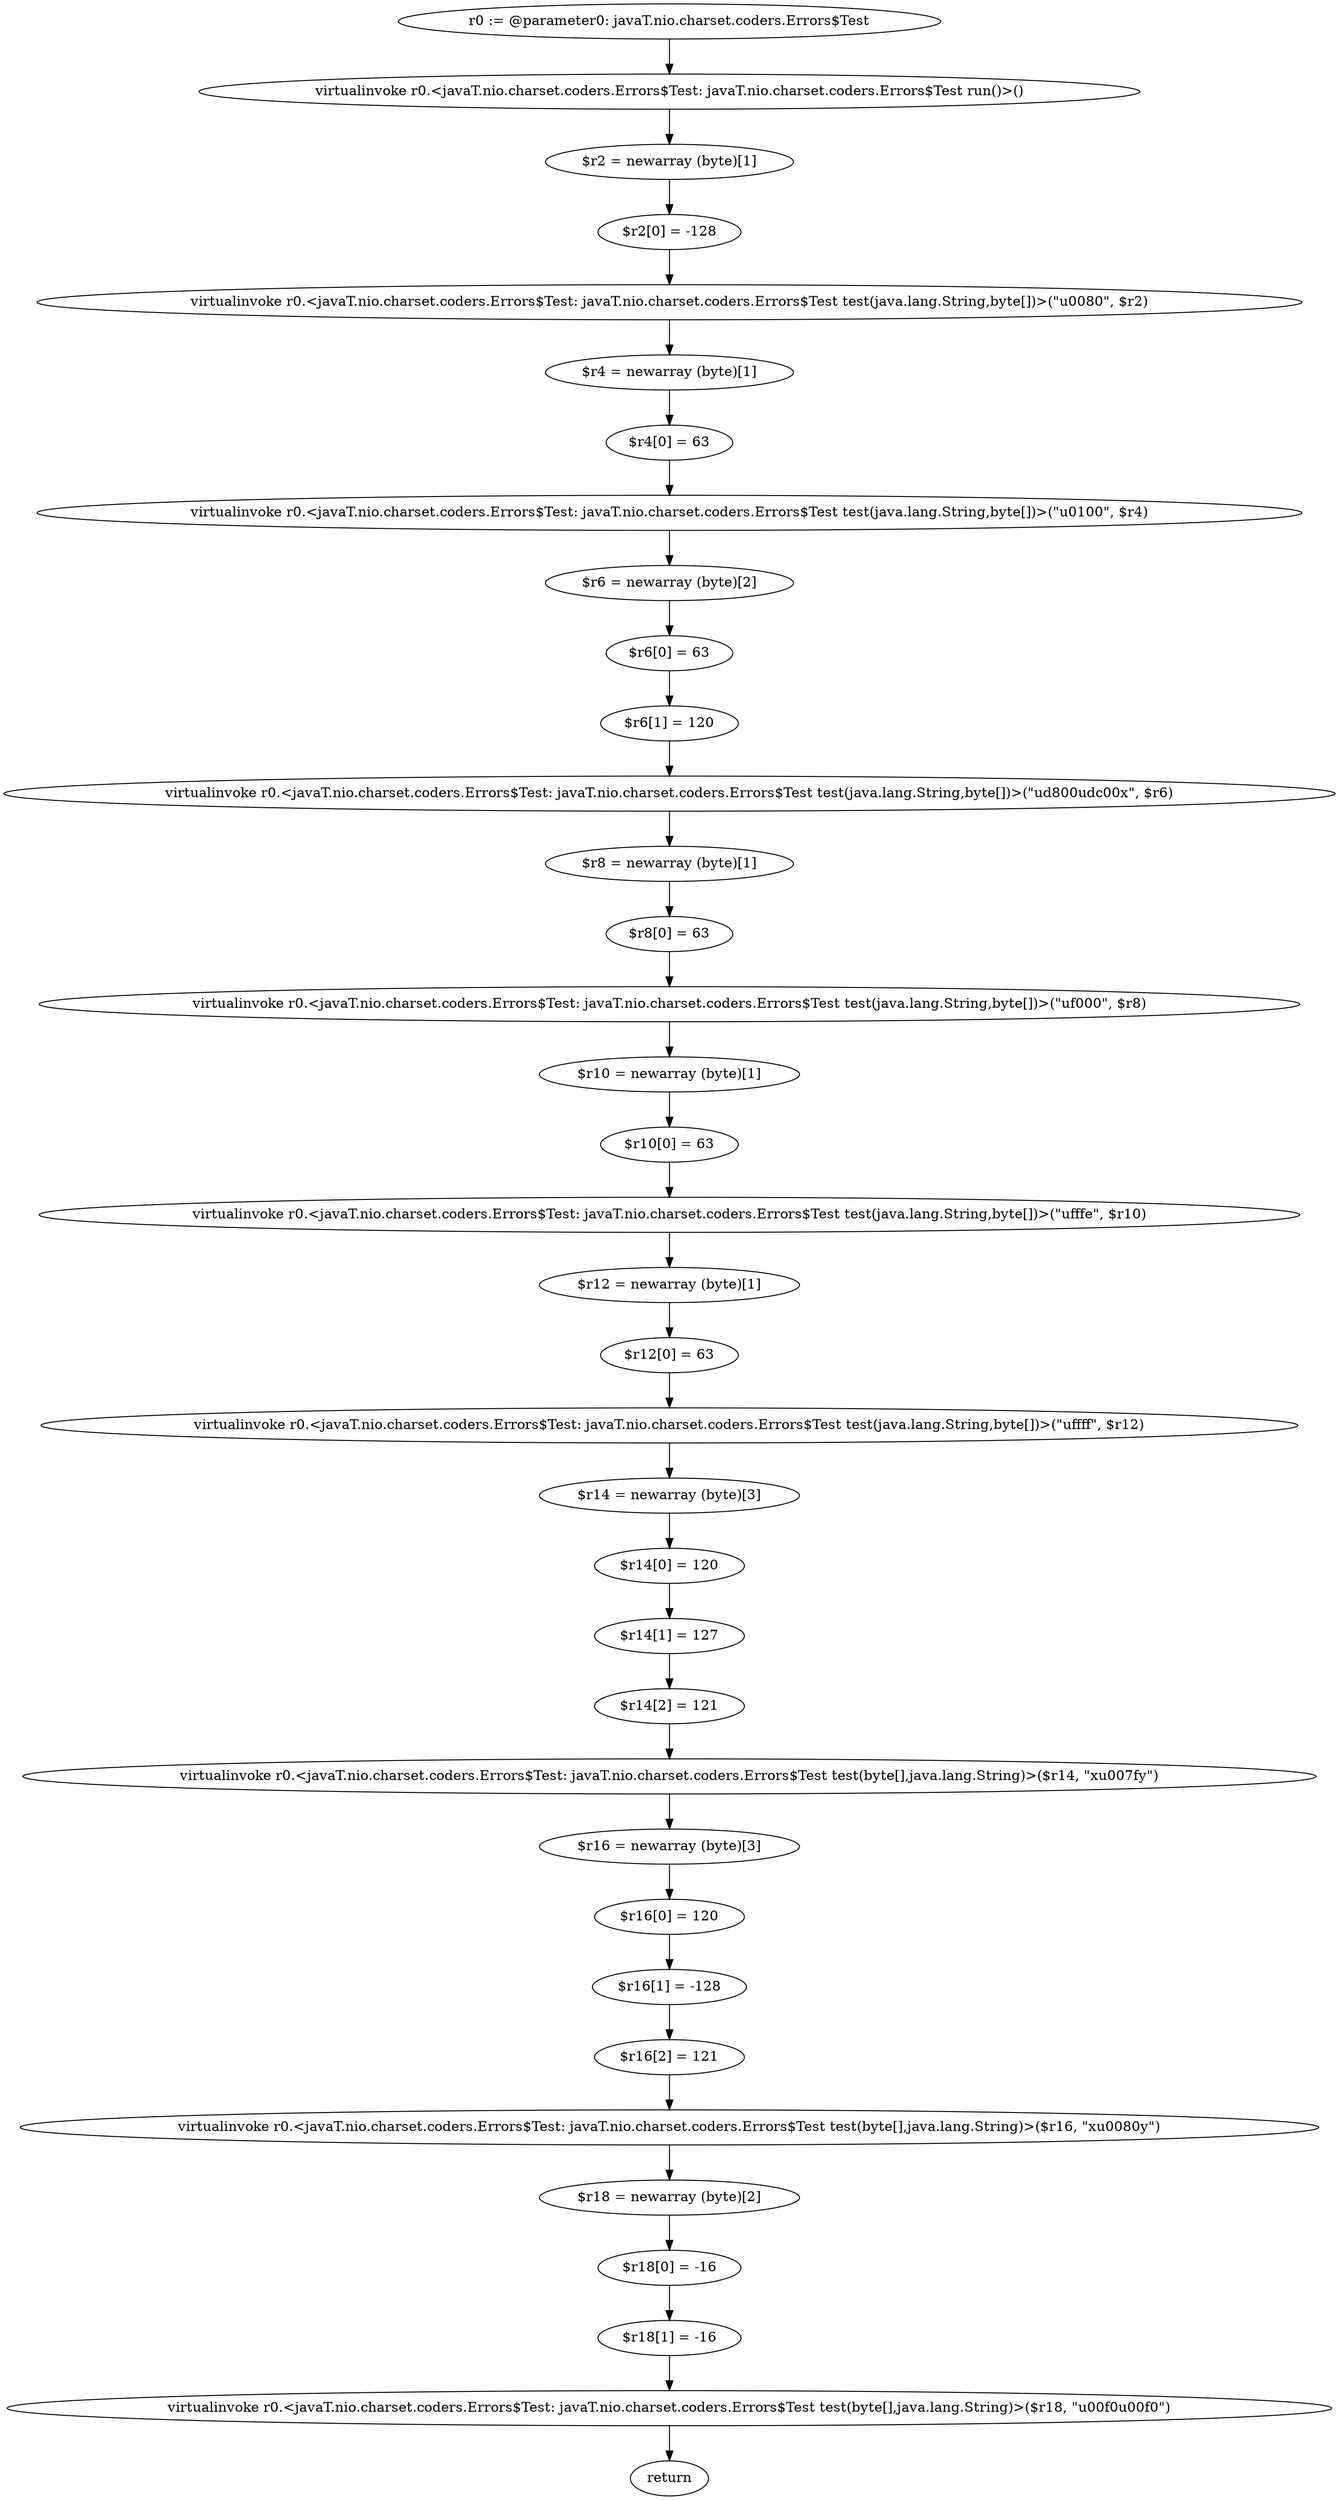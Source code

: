 digraph "unitGraph" {
    "r0 := @parameter0: javaT.nio.charset.coders.Errors$Test"
    "virtualinvoke r0.<javaT.nio.charset.coders.Errors$Test: javaT.nio.charset.coders.Errors$Test run()>()"
    "$r2 = newarray (byte)[1]"
    "$r2[0] = -128"
    "virtualinvoke r0.<javaT.nio.charset.coders.Errors$Test: javaT.nio.charset.coders.Errors$Test test(java.lang.String,byte[])>(\"\u0080\", $r2)"
    "$r4 = newarray (byte)[1]"
    "$r4[0] = 63"
    "virtualinvoke r0.<javaT.nio.charset.coders.Errors$Test: javaT.nio.charset.coders.Errors$Test test(java.lang.String,byte[])>(\"\u0100\", $r4)"
    "$r6 = newarray (byte)[2]"
    "$r6[0] = 63"
    "$r6[1] = 120"
    "virtualinvoke r0.<javaT.nio.charset.coders.Errors$Test: javaT.nio.charset.coders.Errors$Test test(java.lang.String,byte[])>(\"\ud800\udc00x\", $r6)"
    "$r8 = newarray (byte)[1]"
    "$r8[0] = 63"
    "virtualinvoke r0.<javaT.nio.charset.coders.Errors$Test: javaT.nio.charset.coders.Errors$Test test(java.lang.String,byte[])>(\"\uf000\", $r8)"
    "$r10 = newarray (byte)[1]"
    "$r10[0] = 63"
    "virtualinvoke r0.<javaT.nio.charset.coders.Errors$Test: javaT.nio.charset.coders.Errors$Test test(java.lang.String,byte[])>(\"\ufffe\", $r10)"
    "$r12 = newarray (byte)[1]"
    "$r12[0] = 63"
    "virtualinvoke r0.<javaT.nio.charset.coders.Errors$Test: javaT.nio.charset.coders.Errors$Test test(java.lang.String,byte[])>(\"\uffff\", $r12)"
    "$r14 = newarray (byte)[3]"
    "$r14[0] = 120"
    "$r14[1] = 127"
    "$r14[2] = 121"
    "virtualinvoke r0.<javaT.nio.charset.coders.Errors$Test: javaT.nio.charset.coders.Errors$Test test(byte[],java.lang.String)>($r14, \"x\u007fy\")"
    "$r16 = newarray (byte)[3]"
    "$r16[0] = 120"
    "$r16[1] = -128"
    "$r16[2] = 121"
    "virtualinvoke r0.<javaT.nio.charset.coders.Errors$Test: javaT.nio.charset.coders.Errors$Test test(byte[],java.lang.String)>($r16, \"x\u0080y\")"
    "$r18 = newarray (byte)[2]"
    "$r18[0] = -16"
    "$r18[1] = -16"
    "virtualinvoke r0.<javaT.nio.charset.coders.Errors$Test: javaT.nio.charset.coders.Errors$Test test(byte[],java.lang.String)>($r18, \"\u00f0\u00f0\")"
    "return"
    "r0 := @parameter0: javaT.nio.charset.coders.Errors$Test"->"virtualinvoke r0.<javaT.nio.charset.coders.Errors$Test: javaT.nio.charset.coders.Errors$Test run()>()";
    "virtualinvoke r0.<javaT.nio.charset.coders.Errors$Test: javaT.nio.charset.coders.Errors$Test run()>()"->"$r2 = newarray (byte)[1]";
    "$r2 = newarray (byte)[1]"->"$r2[0] = -128";
    "$r2[0] = -128"->"virtualinvoke r0.<javaT.nio.charset.coders.Errors$Test: javaT.nio.charset.coders.Errors$Test test(java.lang.String,byte[])>(\"\u0080\", $r2)";
    "virtualinvoke r0.<javaT.nio.charset.coders.Errors$Test: javaT.nio.charset.coders.Errors$Test test(java.lang.String,byte[])>(\"\u0080\", $r2)"->"$r4 = newarray (byte)[1]";
    "$r4 = newarray (byte)[1]"->"$r4[0] = 63";
    "$r4[0] = 63"->"virtualinvoke r0.<javaT.nio.charset.coders.Errors$Test: javaT.nio.charset.coders.Errors$Test test(java.lang.String,byte[])>(\"\u0100\", $r4)";
    "virtualinvoke r0.<javaT.nio.charset.coders.Errors$Test: javaT.nio.charset.coders.Errors$Test test(java.lang.String,byte[])>(\"\u0100\", $r4)"->"$r6 = newarray (byte)[2]";
    "$r6 = newarray (byte)[2]"->"$r6[0] = 63";
    "$r6[0] = 63"->"$r6[1] = 120";
    "$r6[1] = 120"->"virtualinvoke r0.<javaT.nio.charset.coders.Errors$Test: javaT.nio.charset.coders.Errors$Test test(java.lang.String,byte[])>(\"\ud800\udc00x\", $r6)";
    "virtualinvoke r0.<javaT.nio.charset.coders.Errors$Test: javaT.nio.charset.coders.Errors$Test test(java.lang.String,byte[])>(\"\ud800\udc00x\", $r6)"->"$r8 = newarray (byte)[1]";
    "$r8 = newarray (byte)[1]"->"$r8[0] = 63";
    "$r8[0] = 63"->"virtualinvoke r0.<javaT.nio.charset.coders.Errors$Test: javaT.nio.charset.coders.Errors$Test test(java.lang.String,byte[])>(\"\uf000\", $r8)";
    "virtualinvoke r0.<javaT.nio.charset.coders.Errors$Test: javaT.nio.charset.coders.Errors$Test test(java.lang.String,byte[])>(\"\uf000\", $r8)"->"$r10 = newarray (byte)[1]";
    "$r10 = newarray (byte)[1]"->"$r10[0] = 63";
    "$r10[0] = 63"->"virtualinvoke r0.<javaT.nio.charset.coders.Errors$Test: javaT.nio.charset.coders.Errors$Test test(java.lang.String,byte[])>(\"\ufffe\", $r10)";
    "virtualinvoke r0.<javaT.nio.charset.coders.Errors$Test: javaT.nio.charset.coders.Errors$Test test(java.lang.String,byte[])>(\"\ufffe\", $r10)"->"$r12 = newarray (byte)[1]";
    "$r12 = newarray (byte)[1]"->"$r12[0] = 63";
    "$r12[0] = 63"->"virtualinvoke r0.<javaT.nio.charset.coders.Errors$Test: javaT.nio.charset.coders.Errors$Test test(java.lang.String,byte[])>(\"\uffff\", $r12)";
    "virtualinvoke r0.<javaT.nio.charset.coders.Errors$Test: javaT.nio.charset.coders.Errors$Test test(java.lang.String,byte[])>(\"\uffff\", $r12)"->"$r14 = newarray (byte)[3]";
    "$r14 = newarray (byte)[3]"->"$r14[0] = 120";
    "$r14[0] = 120"->"$r14[1] = 127";
    "$r14[1] = 127"->"$r14[2] = 121";
    "$r14[2] = 121"->"virtualinvoke r0.<javaT.nio.charset.coders.Errors$Test: javaT.nio.charset.coders.Errors$Test test(byte[],java.lang.String)>($r14, \"x\u007fy\")";
    "virtualinvoke r0.<javaT.nio.charset.coders.Errors$Test: javaT.nio.charset.coders.Errors$Test test(byte[],java.lang.String)>($r14, \"x\u007fy\")"->"$r16 = newarray (byte)[3]";
    "$r16 = newarray (byte)[3]"->"$r16[0] = 120";
    "$r16[0] = 120"->"$r16[1] = -128";
    "$r16[1] = -128"->"$r16[2] = 121";
    "$r16[2] = 121"->"virtualinvoke r0.<javaT.nio.charset.coders.Errors$Test: javaT.nio.charset.coders.Errors$Test test(byte[],java.lang.String)>($r16, \"x\u0080y\")";
    "virtualinvoke r0.<javaT.nio.charset.coders.Errors$Test: javaT.nio.charset.coders.Errors$Test test(byte[],java.lang.String)>($r16, \"x\u0080y\")"->"$r18 = newarray (byte)[2]";
    "$r18 = newarray (byte)[2]"->"$r18[0] = -16";
    "$r18[0] = -16"->"$r18[1] = -16";
    "$r18[1] = -16"->"virtualinvoke r0.<javaT.nio.charset.coders.Errors$Test: javaT.nio.charset.coders.Errors$Test test(byte[],java.lang.String)>($r18, \"\u00f0\u00f0\")";
    "virtualinvoke r0.<javaT.nio.charset.coders.Errors$Test: javaT.nio.charset.coders.Errors$Test test(byte[],java.lang.String)>($r18, \"\u00f0\u00f0\")"->"return";
}
